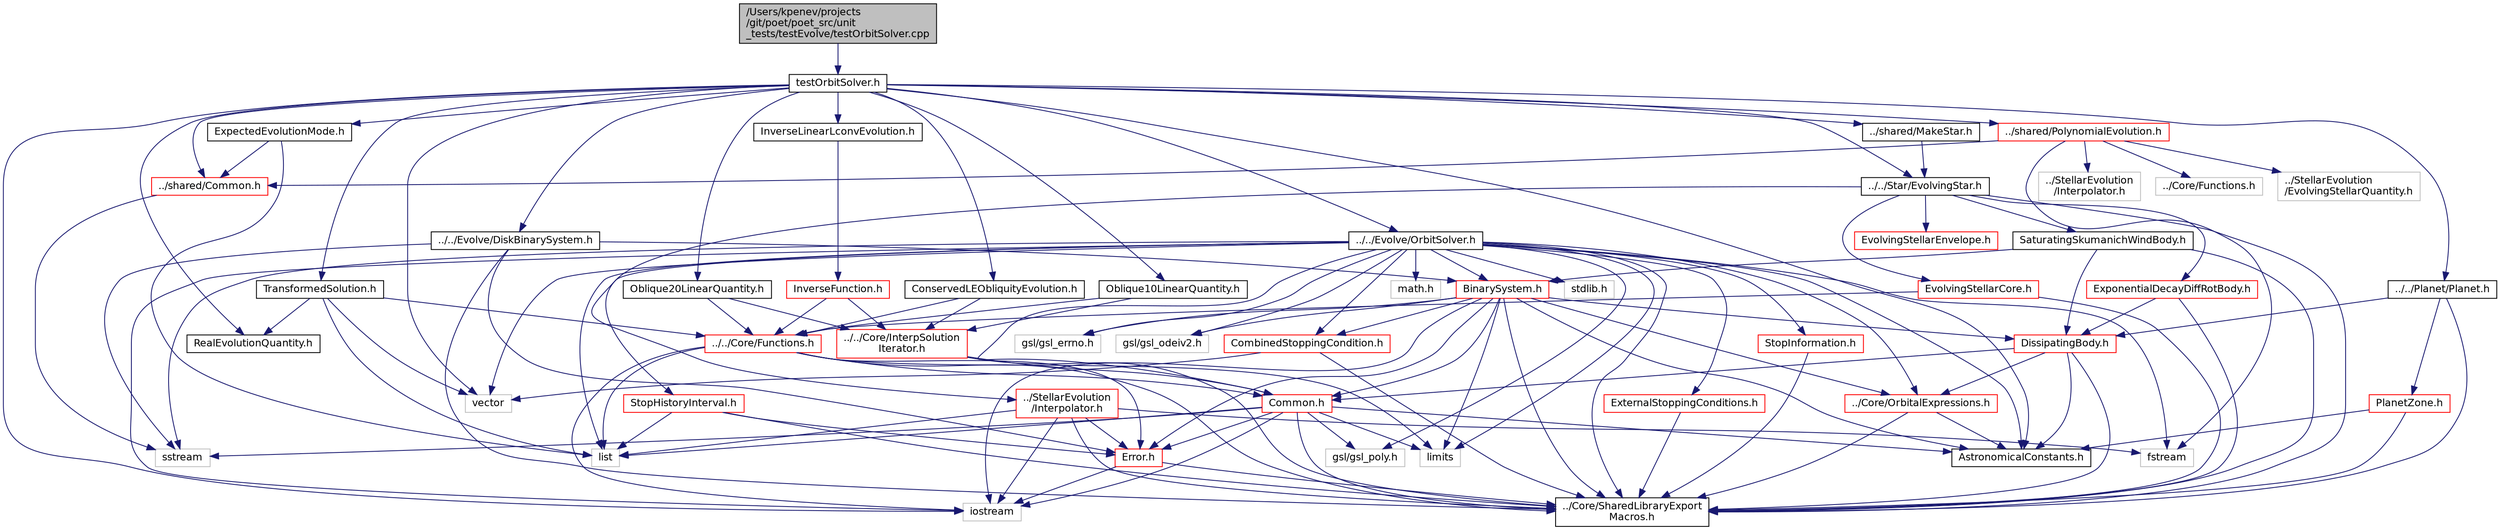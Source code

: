 digraph "/Users/kpenev/projects/git/poet/poet_src/unit_tests/testEvolve/testOrbitSolver.cpp"
{
 // INTERACTIVE_SVG=YES
  edge [fontname="Helvetica",fontsize="12",labelfontname="Helvetica",labelfontsize="12"];
  node [fontname="Helvetica",fontsize="12",shape=record];
  Node0 [label="/Users/kpenev/projects\l/git/poet/poet_src/unit\l_tests/testEvolve/testOrbitSolver.cpp",height=0.2,width=0.4,color="black", fillcolor="grey75", style="filled", fontcolor="black"];
  Node0 -> Node1 [color="midnightblue",fontsize="12",style="solid",fontname="Helvetica"];
  Node1 [label="testOrbitSolver.h",height=0.2,width=0.4,color="black", fillcolor="white", style="filled",URL="$testOrbitSolver_8h.html",tooltip="Declares the test suite that exercises the OrbitSolver class and some other clasess necessary to acco..."];
  Node1 -> Node2 [color="midnightblue",fontsize="12",style="solid",fontname="Helvetica"];
  Node2 [label="TransformedSolution.h",height=0.2,width=0.4,color="black", fillcolor="white", style="filled",URL="$TransformedSolution_8h.html",tooltip="Declare a class that transforms an orbital solution before checking. "];
  Node2 -> Node3 [color="midnightblue",fontsize="12",style="solid",fontname="Helvetica"];
  Node3 [label="RealEvolutionQuantity.h",height=0.2,width=0.4,color="black", fillcolor="white", style="filled",URL="$RealEvolutionQuantity_8h.html",tooltip="Declare an inumeration for the various quantities tracked by the evolution and checked. "];
  Node2 -> Node4 [color="midnightblue",fontsize="12",style="solid",fontname="Helvetica"];
  Node4 [label="../../Core/Functions.h",height=0.2,width=0.4,color="red", fillcolor="white", style="filled",URL="$Functions_8h.html",tooltip="A hierarchy of classes representing functions. "];
  Node4 -> Node5 [color="midnightblue",fontsize="12",style="solid",fontname="Helvetica"];
  Node5 [label="../Core/SharedLibraryExport\lMacros.h",height=0.2,width=0.4,color="black", fillcolor="white", style="filled",URL="$SharedLibraryExportMacros_8h_source.html"];
  Node4 -> Node6 [color="midnightblue",fontsize="12",style="solid",fontname="Helvetica"];
  Node6 [label="Common.h",height=0.2,width=0.4,color="red", fillcolor="white", style="filled",URL="$Core_2Common_8h.html",tooltip="Declaration of some general purpose utilities. "];
  Node6 -> Node7 [color="midnightblue",fontsize="12",style="solid",fontname="Helvetica"];
  Node7 [label="list",height=0.2,width=0.4,color="grey75", fillcolor="white", style="filled"];
  Node6 -> Node9 [color="midnightblue",fontsize="12",style="solid",fontname="Helvetica"];
  Node9 [label="limits",height=0.2,width=0.4,color="grey75", fillcolor="white", style="filled"];
  Node6 -> Node10 [color="midnightblue",fontsize="12",style="solid",fontname="Helvetica"];
  Node10 [label="sstream",height=0.2,width=0.4,color="grey75", fillcolor="white", style="filled"];
  Node6 -> Node11 [color="midnightblue",fontsize="12",style="solid",fontname="Helvetica"];
  Node11 [label="iostream",height=0.2,width=0.4,color="grey75", fillcolor="white", style="filled"];
  Node6 -> Node17 [color="midnightblue",fontsize="12",style="solid",fontname="Helvetica"];
  Node17 [label="gsl/gsl_poly.h",height=0.2,width=0.4,color="grey75", fillcolor="white", style="filled"];
  Node6 -> Node5 [color="midnightblue",fontsize="12",style="solid",fontname="Helvetica"];
  Node6 -> Node19 [color="midnightblue",fontsize="12",style="solid",fontname="Helvetica"];
  Node19 [label="Error.h",height=0.2,width=0.4,color="red", fillcolor="white", style="filled",URL="$Error_8h.html",tooltip="Defines the exception hierarchy used by this code. "];
  Node19 -> Node5 [color="midnightblue",fontsize="12",style="solid",fontname="Helvetica"];
  Node19 -> Node11 [color="midnightblue",fontsize="12",style="solid",fontname="Helvetica"];
  Node6 -> Node22 [color="midnightblue",fontsize="12",style="solid",fontname="Helvetica"];
  Node22 [label="AstronomicalConstants.h",height=0.2,width=0.4,color="black", fillcolor="white", style="filled",URL="$AstronomicalConstants_8h.html",tooltip="Defines various astronomical constants. "];
  Node4 -> Node19 [color="midnightblue",fontsize="12",style="solid",fontname="Helvetica"];
  Node4 -> Node9 [color="midnightblue",fontsize="12",style="solid",fontname="Helvetica"];
  Node4 -> Node7 [color="midnightblue",fontsize="12",style="solid",fontname="Helvetica"];
  Node4 -> Node11 [color="midnightblue",fontsize="12",style="solid",fontname="Helvetica"];
  Node2 -> Node30 [color="midnightblue",fontsize="12",style="solid",fontname="Helvetica"];
  Node30 [label="vector",height=0.2,width=0.4,color="grey75", fillcolor="white", style="filled"];
  Node2 -> Node7 [color="midnightblue",fontsize="12",style="solid",fontname="Helvetica"];
  Node1 -> Node3 [color="midnightblue",fontsize="12",style="solid",fontname="Helvetica"];
  Node1 -> Node31 [color="midnightblue",fontsize="12",style="solid",fontname="Helvetica"];
  Node31 [label="ExpectedEvolutionMode.h",height=0.2,width=0.4,color="black", fillcolor="white", style="filled",URL="$ExpectedEvolutionMode_8h.html",tooltip="Declare & define a class tracking flags indicating the expected state of the evolution (e..."];
  Node31 -> Node32 [color="midnightblue",fontsize="12",style="solid",fontname="Helvetica"];
  Node32 [label="../shared/Common.h",height=0.2,width=0.4,color="red", fillcolor="white", style="filled",URL="$unit__tests_2shared_2Common_8h.html",tooltip="Functions and classes of general use for all unit tests. "];
  Node32 -> Node10 [color="midnightblue",fontsize="12",style="solid",fontname="Helvetica"];
  Node31 -> Node7 [color="midnightblue",fontsize="12",style="solid",fontname="Helvetica"];
  Node1 -> Node37 [color="midnightblue",fontsize="12",style="solid",fontname="Helvetica"];
  Node37 [label="Oblique10LinearQuantity.h",height=0.2,width=0.4,color="black", fillcolor="white", style="filled",URL="$Oblique10LinearQuantity_8h.html",tooltip="Declares a function of the stellar angular momentum that evolves linearly with time when only the m =..."];
  Node37 -> Node4 [color="midnightblue",fontsize="12",style="solid",fontname="Helvetica"];
  Node37 -> Node38 [color="midnightblue",fontsize="12",style="solid",fontname="Helvetica"];
  Node38 [label="../../Core/InterpSolution\lIterator.h",height=0.2,width=0.4,color="red", fillcolor="white", style="filled",URL="$InterpSolutionIterator_8h_source.html"];
  Node38 -> Node5 [color="midnightblue",fontsize="12",style="solid",fontname="Helvetica"];
  Node38 -> Node6 [color="midnightblue",fontsize="12",style="solid",fontname="Helvetica"];
  Node1 -> Node41 [color="midnightblue",fontsize="12",style="solid",fontname="Helvetica"];
  Node41 [label="Oblique20LinearQuantity.h",height=0.2,width=0.4,color="black", fillcolor="white", style="filled",URL="$Oblique20LinearQuantity_8h.html",tooltip="Declares a function of the stellar angular momentum that evolves linearly with time when only the m =..."];
  Node41 -> Node4 [color="midnightblue",fontsize="12",style="solid",fontname="Helvetica"];
  Node41 -> Node38 [color="midnightblue",fontsize="12",style="solid",fontname="Helvetica"];
  Node1 -> Node42 [color="midnightblue",fontsize="12",style="solid",fontname="Helvetica"];
  Node42 [label="InverseLinearLconvEvolution.h",height=0.2,width=0.4,color="black", fillcolor="white", style="filled",URL="$InverseLinearLconvEvolution_8h.html",tooltip="Declares a OneArgumentDiffFunction sub-class giving the evolution of the stellar convective zone angu..."];
  Node42 -> Node43 [color="midnightblue",fontsize="12",style="solid",fontname="Helvetica"];
  Node43 [label="InverseFunction.h",height=0.2,width=0.4,color="red", fillcolor="white", style="filled",URL="$InverseFunction_8h.html",tooltip="Declarses a class for functions that are the inverse of some analytical function. ..."];
  Node43 -> Node4 [color="midnightblue",fontsize="12",style="solid",fontname="Helvetica"];
  Node43 -> Node38 [color="midnightblue",fontsize="12",style="solid",fontname="Helvetica"];
  Node1 -> Node45 [color="midnightblue",fontsize="12",style="solid",fontname="Helvetica"];
  Node45 [label="ConservedLEObliquityEvolution.h",height=0.2,width=0.4,color="black", fillcolor="white", style="filled",URL="$ConservedLEObliquityEvolution_8h.html",tooltip="Declares a OneArgumentDiffFunction sub-classes giving the evolution of the core and envelope obliquit..."];
  Node45 -> Node4 [color="midnightblue",fontsize="12",style="solid",fontname="Helvetica"];
  Node45 -> Node38 [color="midnightblue",fontsize="12",style="solid",fontname="Helvetica"];
  Node1 -> Node46 [color="midnightblue",fontsize="12",style="solid",fontname="Helvetica"];
  Node46 [label="../../Evolve/OrbitSolver.h",height=0.2,width=0.4,color="black", fillcolor="white", style="filled",URL="$OrbitSolver_8h.html",tooltip="Defines the OrbitSolver class, the various stopping conditions and a number of other classes used whi..."];
  Node46 -> Node5 [color="midnightblue",fontsize="12",style="solid",fontname="Helvetica"];
  Node46 -> Node22 [color="midnightblue",fontsize="12",style="solid",fontname="Helvetica"];
  Node46 -> Node6 [color="midnightblue",fontsize="12",style="solid",fontname="Helvetica"];
  Node46 -> Node47 [color="midnightblue",fontsize="12",style="solid",fontname="Helvetica"];
  Node47 [label="../Core/OrbitalExpressions.h",height=0.2,width=0.4,color="red", fillcolor="white", style="filled",URL="$OrbitalExpressions_8h.html",tooltip="A collection of functions which calculate various quantities for two body orbits. ..."];
  Node47 -> Node5 [color="midnightblue",fontsize="12",style="solid",fontname="Helvetica"];
  Node47 -> Node22 [color="midnightblue",fontsize="12",style="solid",fontname="Helvetica"];
  Node46 -> Node48 [color="midnightblue",fontsize="12",style="solid",fontname="Helvetica"];
  Node48 [label="BinarySystem.h",height=0.2,width=0.4,color="red", fillcolor="white", style="filled",URL="$BinarySystem_8h.html",tooltip="Defines the BinarySystem class. "];
  Node48 -> Node5 [color="midnightblue",fontsize="12",style="solid",fontname="Helvetica"];
  Node48 -> Node49 [color="midnightblue",fontsize="12",style="solid",fontname="Helvetica"];
  Node49 [label="DissipatingBody.h",height=0.2,width=0.4,color="red", fillcolor="white", style="filled",URL="$DissipatingBody_8h.html",tooltip="Declares the DissipatingBody class. "];
  Node49 -> Node5 [color="midnightblue",fontsize="12",style="solid",fontname="Helvetica"];
  Node49 -> Node47 [color="midnightblue",fontsize="12",style="solid",fontname="Helvetica"];
  Node49 -> Node22 [color="midnightblue",fontsize="12",style="solid",fontname="Helvetica"];
  Node49 -> Node6 [color="midnightblue",fontsize="12",style="solid",fontname="Helvetica"];
  Node48 -> Node60 [color="midnightblue",fontsize="12",style="solid",fontname="Helvetica"];
  Node60 [label="CombinedStoppingCondition.h",height=0.2,width=0.4,color="red", fillcolor="white", style="filled",URL="$CombinedStoppingCondition_8h.html",tooltip="Declares a class for a stopping condition that combines other stopping conditions. "];
  Node60 -> Node5 [color="midnightblue",fontsize="12",style="solid",fontname="Helvetica"];
  Node60 -> Node30 [color="midnightblue",fontsize="12",style="solid",fontname="Helvetica"];
  Node48 -> Node22 [color="midnightblue",fontsize="12",style="solid",fontname="Helvetica"];
  Node48 -> Node6 [color="midnightblue",fontsize="12",style="solid",fontname="Helvetica"];
  Node48 -> Node47 [color="midnightblue",fontsize="12",style="solid",fontname="Helvetica"];
  Node48 -> Node19 [color="midnightblue",fontsize="12",style="solid",fontname="Helvetica"];
  Node48 -> Node65 [color="midnightblue",fontsize="12",style="solid",fontname="Helvetica"];
  Node65 [label="gsl/gsl_errno.h",height=0.2,width=0.4,color="grey75", fillcolor="white", style="filled"];
  Node48 -> Node66 [color="midnightblue",fontsize="12",style="solid",fontname="Helvetica"];
  Node66 [label="gsl/gsl_odeiv2.h",height=0.2,width=0.4,color="grey75", fillcolor="white", style="filled"];
  Node48 -> Node9 [color="midnightblue",fontsize="12",style="solid",fontname="Helvetica"];
  Node48 -> Node11 [color="midnightblue",fontsize="12",style="solid",fontname="Helvetica"];
  Node46 -> Node60 [color="midnightblue",fontsize="12",style="solid",fontname="Helvetica"];
  Node46 -> Node68 [color="midnightblue",fontsize="12",style="solid",fontname="Helvetica"];
  Node68 [label="ExternalStoppingConditions.h",height=0.2,width=0.4,color="red", fillcolor="white", style="filled",URL="$ExternalStoppingConditions_8h.html",tooltip="Users can define any stopping condition they wish the evolution to search for in this file..."];
  Node68 -> Node5 [color="midnightblue",fontsize="12",style="solid",fontname="Helvetica"];
  Node46 -> Node69 [color="midnightblue",fontsize="12",style="solid",fontname="Helvetica"];
  Node69 [label="StopInformation.h",height=0.2,width=0.4,color="red", fillcolor="white", style="filled",URL="$StopInformation_8h.html",tooltip="Declares the StopInformation class. "];
  Node69 -> Node5 [color="midnightblue",fontsize="12",style="solid",fontname="Helvetica"];
  Node46 -> Node70 [color="midnightblue",fontsize="12",style="solid",fontname="Helvetica"];
  Node70 [label="StopHistoryInterval.h",height=0.2,width=0.4,color="red", fillcolor="white", style="filled",URL="$StopHistoryInterval_8h.html",tooltip="Declares the StopHistoryInterval class. "];
  Node70 -> Node5 [color="midnightblue",fontsize="12",style="solid",fontname="Helvetica"];
  Node70 -> Node19 [color="midnightblue",fontsize="12",style="solid",fontname="Helvetica"];
  Node70 -> Node7 [color="midnightblue",fontsize="12",style="solid",fontname="Helvetica"];
  Node46 -> Node71 [color="midnightblue",fontsize="12",style="solid",fontname="Helvetica"];
  Node71 [label="math.h",height=0.2,width=0.4,color="grey75", fillcolor="white", style="filled"];
  Node46 -> Node7 [color="midnightblue",fontsize="12",style="solid",fontname="Helvetica"];
  Node46 -> Node30 [color="midnightblue",fontsize="12",style="solid",fontname="Helvetica"];
  Node46 -> Node72 [color="midnightblue",fontsize="12",style="solid",fontname="Helvetica"];
  Node72 [label="stdlib.h",height=0.2,width=0.4,color="grey75", fillcolor="white", style="filled"];
  Node46 -> Node56 [color="midnightblue",fontsize="12",style="solid",fontname="Helvetica"];
  Node56 [label="fstream",height=0.2,width=0.4,color="grey75", fillcolor="white", style="filled"];
  Node46 -> Node11 [color="midnightblue",fontsize="12",style="solid",fontname="Helvetica"];
  Node46 -> Node66 [color="midnightblue",fontsize="12",style="solid",fontname="Helvetica"];
  Node46 -> Node65 [color="midnightblue",fontsize="12",style="solid",fontname="Helvetica"];
  Node46 -> Node17 [color="midnightblue",fontsize="12",style="solid",fontname="Helvetica"];
  Node46 -> Node10 [color="midnightblue",fontsize="12",style="solid",fontname="Helvetica"];
  Node46 -> Node9 [color="midnightblue",fontsize="12",style="solid",fontname="Helvetica"];
  Node1 -> Node73 [color="midnightblue",fontsize="12",style="solid",fontname="Helvetica"];
  Node73 [label="../../Star/EvolvingStar.h",height=0.2,width=0.4,color="black", fillcolor="white", style="filled",URL="$EvolvingStar_8h.html",tooltip="Declares the class for stars that user pre-tabulated stellar evolution tracks. "];
  Node73 -> Node5 [color="midnightblue",fontsize="12",style="solid",fontname="Helvetica"];
  Node73 -> Node74 [color="midnightblue",fontsize="12",style="solid",fontname="Helvetica"];
  Node74 [label="SaturatingSkumanichWindBody.h",height=0.2,width=0.4,color="black", fillcolor="white", style="filled",URL="$SaturatingSkumanichWindBody_8h.html",tooltip="Decrales a body subject to angular momentum loss . "];
  Node74 -> Node5 [color="midnightblue",fontsize="12",style="solid",fontname="Helvetica"];
  Node74 -> Node49 [color="midnightblue",fontsize="12",style="solid",fontname="Helvetica"];
  Node74 -> Node48 [color="midnightblue",fontsize="12",style="solid",fontname="Helvetica"];
  Node73 -> Node75 [color="midnightblue",fontsize="12",style="solid",fontname="Helvetica"];
  Node75 [label="ExponentialDecayDiffRotBody.h",height=0.2,width=0.4,color="red", fillcolor="white", style="filled",URL="$ExponentialDecayDiffRotBody_8h.html",tooltip="Declares a DissipatingBody with exponentially decaying differential rotation coupling. "];
  Node75 -> Node5 [color="midnightblue",fontsize="12",style="solid",fontname="Helvetica"];
  Node75 -> Node49 [color="midnightblue",fontsize="12",style="solid",fontname="Helvetica"];
  Node73 -> Node76 [color="midnightblue",fontsize="12",style="solid",fontname="Helvetica"];
  Node76 [label="../StellarEvolution\l/Interpolator.h",height=0.2,width=0.4,color="red", fillcolor="white", style="filled",URL="$Interpolator_8h.html",tooltip="Defines the StellarEvolution class needed for interpolating among stellar evolution tracks..."];
  Node76 -> Node5 [color="midnightblue",fontsize="12",style="solid",fontname="Helvetica"];
  Node76 -> Node19 [color="midnightblue",fontsize="12",style="solid",fontname="Helvetica"];
  Node76 -> Node7 [color="midnightblue",fontsize="12",style="solid",fontname="Helvetica"];
  Node76 -> Node11 [color="midnightblue",fontsize="12",style="solid",fontname="Helvetica"];
  Node76 -> Node56 [color="midnightblue",fontsize="12",style="solid",fontname="Helvetica"];
  Node73 -> Node92 [color="midnightblue",fontsize="12",style="solid",fontname="Helvetica"];
  Node92 [label="EvolvingStellarCore.h",height=0.2,width=0.4,color="red", fillcolor="white", style="filled",URL="$EvolvingStellarCore_8h.html",tooltip="Declaration of the class representing stellar cores. "];
  Node92 -> Node5 [color="midnightblue",fontsize="12",style="solid",fontname="Helvetica"];
  Node92 -> Node4 [color="midnightblue",fontsize="12",style="solid",fontname="Helvetica"];
  Node73 -> Node98 [color="midnightblue",fontsize="12",style="solid",fontname="Helvetica"];
  Node98 [label="EvolvingStellarEnvelope.h",height=0.2,width=0.4,color="red", fillcolor="white", style="filled",URL="$EvolvingStellarEnvelope_8h.html",tooltip="Declares a class representing convective zones in low mass evolving stars or the whole star for high ..."];
  Node1 -> Node99 [color="midnightblue",fontsize="12",style="solid",fontname="Helvetica"];
  Node99 [label="../../Planet/Planet.h",height=0.2,width=0.4,color="black", fillcolor="white", style="filled",URL="$Planet_8h.html",tooltip="Declares a class for planets that are always locked to the orbit. "];
  Node99 -> Node5 [color="midnightblue",fontsize="12",style="solid",fontname="Helvetica"];
  Node99 -> Node100 [color="midnightblue",fontsize="12",style="solid",fontname="Helvetica"];
  Node100 [label="PlanetZone.h",height=0.2,width=0.4,color="red", fillcolor="white", style="filled",URL="$PlanetZone_8h.html",tooltip="Declares a class for the single zone of LockedPlanet objects. "];
  Node100 -> Node5 [color="midnightblue",fontsize="12",style="solid",fontname="Helvetica"];
  Node100 -> Node22 [color="midnightblue",fontsize="12",style="solid",fontname="Helvetica"];
  Node99 -> Node49 [color="midnightblue",fontsize="12",style="solid",fontname="Helvetica"];
  Node1 -> Node101 [color="midnightblue",fontsize="12",style="solid",fontname="Helvetica"];
  Node101 [label="../../Evolve/DiskBinarySystem.h",height=0.2,width=0.4,color="black", fillcolor="white", style="filled",URL="$DiskBinarySystem_8h.html",tooltip="Declares a class of binary systems which start with a disk-locked star which is then released and at ..."];
  Node101 -> Node5 [color="midnightblue",fontsize="12",style="solid",fontname="Helvetica"];
  Node101 -> Node48 [color="midnightblue",fontsize="12",style="solid",fontname="Helvetica"];
  Node101 -> Node19 [color="midnightblue",fontsize="12",style="solid",fontname="Helvetica"];
  Node101 -> Node10 [color="midnightblue",fontsize="12",style="solid",fontname="Helvetica"];
  Node1 -> Node22 [color="midnightblue",fontsize="12",style="solid",fontname="Helvetica"];
  Node1 -> Node102 [color="midnightblue",fontsize="12",style="solid",fontname="Helvetica"];
  Node102 [label="../shared/PolynomialEvolution.h",height=0.2,width=0.4,color="red", fillcolor="white", style="filled",URL="$PolynomialEvolution_8h_source.html"];
  Node102 -> Node103 [color="midnightblue",fontsize="12",style="solid",fontname="Helvetica"];
  Node103 [label="../Core/Functions.h",height=0.2,width=0.4,color="grey75", fillcolor="white", style="filled"];
  Node102 -> Node104 [color="midnightblue",fontsize="12",style="solid",fontname="Helvetica"];
  Node104 [label="../StellarEvolution\l/EvolvingStellarQuantity.h",height=0.2,width=0.4,color="grey75", fillcolor="white", style="filled"];
  Node102 -> Node105 [color="midnightblue",fontsize="12",style="solid",fontname="Helvetica"];
  Node105 [label="../StellarEvolution\l/Interpolator.h",height=0.2,width=0.4,color="grey75", fillcolor="white", style="filled"];
  Node102 -> Node32 [color="midnightblue",fontsize="12",style="solid",fontname="Helvetica"];
  Node102 -> Node56 [color="midnightblue",fontsize="12",style="solid",fontname="Helvetica"];
  Node1 -> Node32 [color="midnightblue",fontsize="12",style="solid",fontname="Helvetica"];
  Node1 -> Node106 [color="midnightblue",fontsize="12",style="solid",fontname="Helvetica"];
  Node106 [label="../shared/MakeStar.h",height=0.2,width=0.4,color="black", fillcolor="white", style="filled",URL="$MakeStar_8h.html",tooltip="Declares functions for creating stars used by unit tests. "];
  Node106 -> Node73 [color="midnightblue",fontsize="12",style="solid",fontname="Helvetica"];
  Node1 -> Node11 [color="midnightblue",fontsize="12",style="solid",fontname="Helvetica"];
  Node1 -> Node30 [color="midnightblue",fontsize="12",style="solid",fontname="Helvetica"];
}
